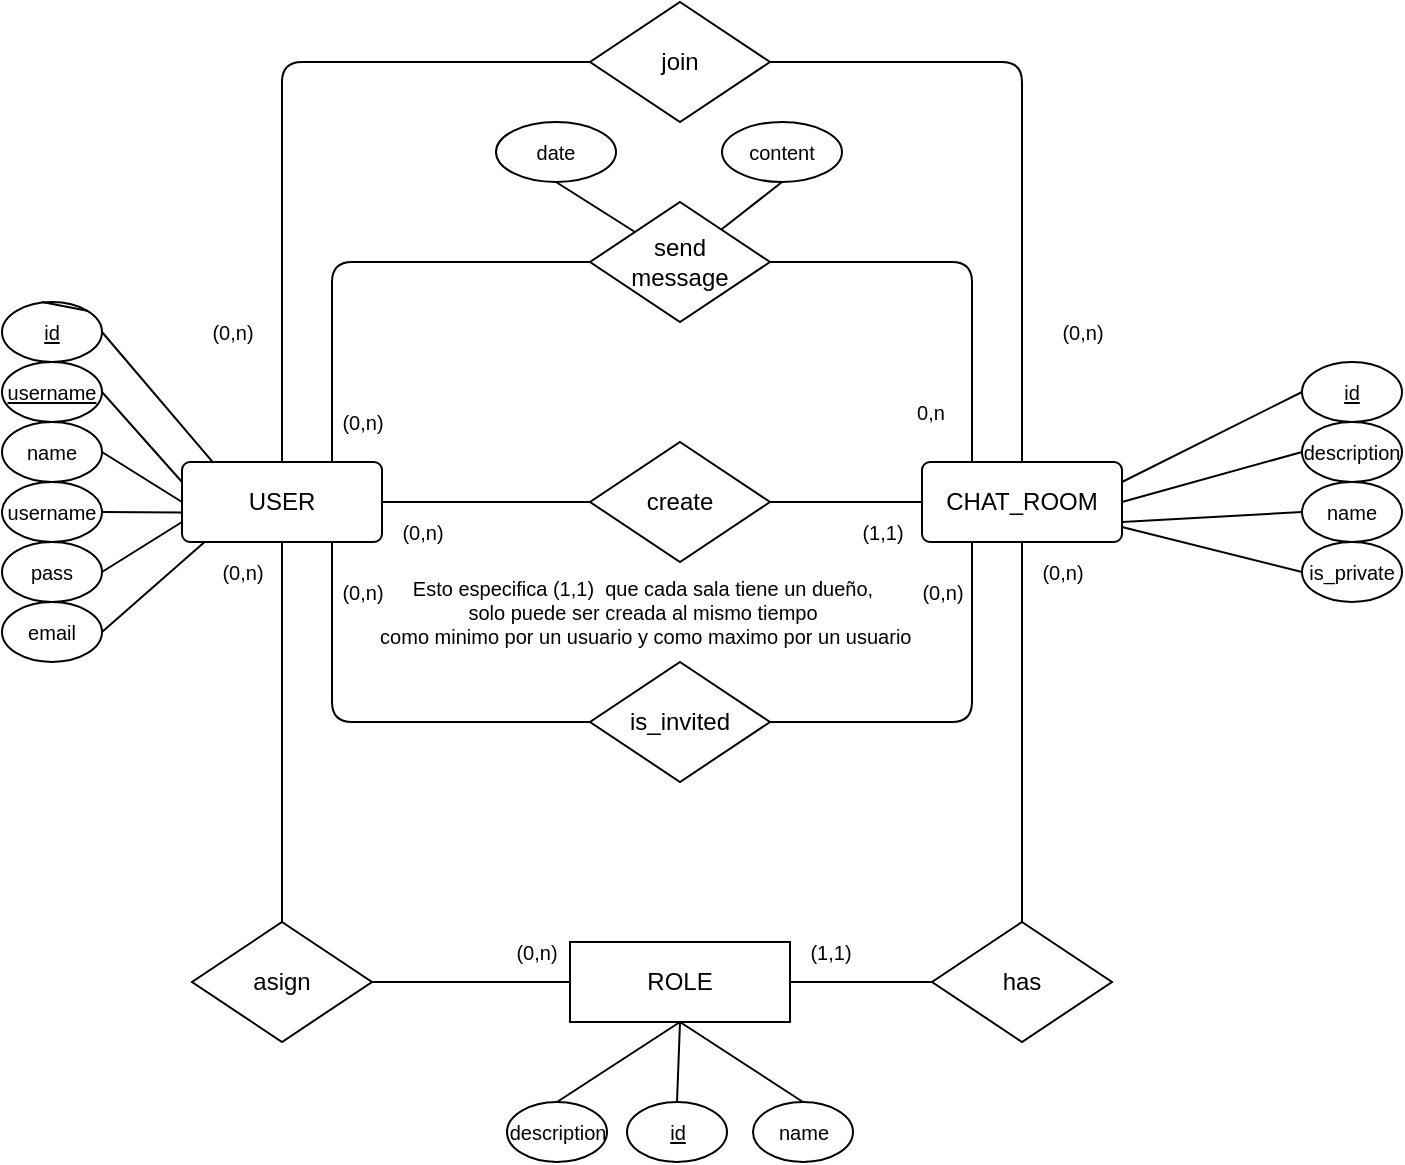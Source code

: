 <mxfile>
    <diagram id="doIxpq9syRnT9q4JML-b" name="Página-1">
        <mxGraphModel dx="1316" dy="1754" grid="1" gridSize="10" guides="1" tooltips="1" connect="1" arrows="1" fold="1" page="1" pageScale="1" pageWidth="827" pageHeight="1169" math="0" shadow="0">
            <root>
                <mxCell id="0"/>
                <mxCell id="1" parent="0"/>
                <mxCell id="9" style="edgeStyle=none;html=1;exitX=0.5;exitY=1;exitDx=0;exitDy=0;entryX=0.5;entryY=0;entryDx=0;entryDy=0;endArrow=none;endFill=0;" edge="1" parent="1" source="2" target="8">
                    <mxGeometry relative="1" as="geometry">
                        <Array as="points">
                            <mxPoint x="170" y="200"/>
                        </Array>
                    </mxGeometry>
                </mxCell>
                <mxCell id="12" style="edgeStyle=none;html=1;exitX=1;exitY=0.5;exitDx=0;exitDy=0;entryX=0;entryY=0.5;entryDx=0;entryDy=0;endArrow=none;endFill=0;" edge="1" parent="1" source="2" target="4">
                    <mxGeometry relative="1" as="geometry"/>
                </mxCell>
                <mxCell id="46" style="edgeStyle=none;html=1;exitX=0.5;exitY=0;exitDx=0;exitDy=0;entryX=0;entryY=0.5;entryDx=0;entryDy=0;fontSize=10;endArrow=none;endFill=0;" edge="1" parent="1" source="2" target="45">
                    <mxGeometry relative="1" as="geometry">
                        <Array as="points">
                            <mxPoint x="170" y="-110"/>
                        </Array>
                    </mxGeometry>
                </mxCell>
                <mxCell id="54" style="edgeStyle=none;html=1;exitX=0.75;exitY=0;exitDx=0;exitDy=0;entryX=0;entryY=0.5;entryDx=0;entryDy=0;fontSize=10;endArrow=none;endFill=0;" edge="1" parent="1" source="2" target="53">
                    <mxGeometry relative="1" as="geometry">
                        <Array as="points">
                            <mxPoint x="195" y="-10"/>
                        </Array>
                    </mxGeometry>
                </mxCell>
                <mxCell id="63" style="edgeStyle=none;html=1;exitX=0.75;exitY=1;exitDx=0;exitDy=0;entryX=0;entryY=0.5;entryDx=0;entryDy=0;fontSize=10;endArrow=none;endFill=0;" edge="1" parent="1" source="2" target="62">
                    <mxGeometry relative="1" as="geometry">
                        <Array as="points">
                            <mxPoint x="195" y="220"/>
                        </Array>
                    </mxGeometry>
                </mxCell>
                <mxCell id="2" value="USER" style="rounded=1;arcSize=10;whiteSpace=wrap;html=1;align=center;" vertex="1" parent="1">
                    <mxGeometry x="120" y="90" width="100" height="40" as="geometry"/>
                </mxCell>
                <mxCell id="43" style="edgeStyle=none;html=1;exitX=0.5;exitY=1;exitDx=0;exitDy=0;entryX=0.5;entryY=0;entryDx=0;entryDy=0;fontSize=10;endArrow=none;endFill=0;" edge="1" parent="1" source="3" target="41">
                    <mxGeometry relative="1" as="geometry"/>
                </mxCell>
                <mxCell id="3" value="CHAT_ROOM" style="rounded=1;arcSize=10;whiteSpace=wrap;html=1;align=center;" vertex="1" parent="1">
                    <mxGeometry x="490" y="90" width="100" height="40" as="geometry"/>
                </mxCell>
                <mxCell id="13" style="edgeStyle=none;html=1;exitX=1;exitY=0.5;exitDx=0;exitDy=0;endArrow=none;endFill=0;" edge="1" parent="1" source="4" target="3">
                    <mxGeometry relative="1" as="geometry"/>
                </mxCell>
                <mxCell id="4" value="create" style="rhombus;whiteSpace=wrap;html=1;" vertex="1" parent="1">
                    <mxGeometry x="324" y="80" width="90" height="60" as="geometry"/>
                </mxCell>
                <mxCell id="19" style="edgeStyle=none;html=1;exitX=1;exitY=0;exitDx=0;exitDy=0;fontSize=10;endArrow=none;endFill=0;" edge="1" parent="1" source="7">
                    <mxGeometry relative="1" as="geometry">
                        <mxPoint x="50" y="10" as="targetPoint"/>
                    </mxGeometry>
                </mxCell>
                <mxCell id="20" style="edgeStyle=none;html=1;exitX=1;exitY=0.5;exitDx=0;exitDy=0;entryX=0.157;entryY=0.011;entryDx=0;entryDy=0;fontSize=10;endArrow=none;endFill=0;entryPerimeter=0;" edge="1" parent="1" source="7" target="2">
                    <mxGeometry relative="1" as="geometry"/>
                </mxCell>
                <mxCell id="7" value="&lt;font style=&quot;font-size: 10px;&quot;&gt;&lt;u&gt;id&lt;/u&gt;&lt;/font&gt;" style="ellipse;whiteSpace=wrap;html=1;align=center;strokeColor=default;fillColor=none;" vertex="1" parent="1">
                    <mxGeometry x="30" y="10" width="50" height="30" as="geometry"/>
                </mxCell>
                <mxCell id="39" style="edgeStyle=none;html=1;exitX=1;exitY=0.5;exitDx=0;exitDy=0;fontSize=10;endArrow=none;endFill=0;" edge="1" parent="1" source="8" target="10">
                    <mxGeometry relative="1" as="geometry"/>
                </mxCell>
                <mxCell id="8" value="asign" style="rhombus;whiteSpace=wrap;html=1;strokeColor=default;fillColor=default;" vertex="1" parent="1">
                    <mxGeometry x="125" y="320" width="90" height="60" as="geometry"/>
                </mxCell>
                <mxCell id="42" style="edgeStyle=none;html=1;exitX=1;exitY=0.5;exitDx=0;exitDy=0;entryX=0;entryY=0.5;entryDx=0;entryDy=0;fontSize=10;endArrow=none;endFill=0;" edge="1" parent="1" source="10" target="41">
                    <mxGeometry relative="1" as="geometry"/>
                </mxCell>
                <mxCell id="10" value="ROLE" style="whiteSpace=wrap;html=1;strokeColor=default;fillColor=default;" vertex="1" parent="1">
                    <mxGeometry x="314" y="330" width="110" height="40" as="geometry"/>
                </mxCell>
                <mxCell id="22" style="edgeStyle=none;html=1;exitX=1;exitY=0.5;exitDx=0;exitDy=0;entryX=0;entryY=0.5;entryDx=0;entryDy=0;fontSize=10;endArrow=none;endFill=0;" edge="1" parent="1" source="14" target="2">
                    <mxGeometry relative="1" as="geometry"/>
                </mxCell>
                <mxCell id="14" value="&lt;font style=&quot;font-size: 10px;&quot;&gt;name&lt;/font&gt;" style="ellipse;whiteSpace=wrap;html=1;align=center;strokeColor=default;fillColor=none;" vertex="1" parent="1">
                    <mxGeometry x="30" y="70" width="50" height="30" as="geometry"/>
                </mxCell>
                <mxCell id="23" style="edgeStyle=none;html=1;exitX=1;exitY=0.5;exitDx=0;exitDy=0;fontSize=10;endArrow=none;endFill=0;" edge="1" parent="1" source="15">
                    <mxGeometry relative="1" as="geometry">
                        <mxPoint x="120" y="115.273" as="targetPoint"/>
                    </mxGeometry>
                </mxCell>
                <mxCell id="15" value="&lt;font style=&quot;font-size: 10px;&quot;&gt;username&lt;/font&gt;" style="ellipse;whiteSpace=wrap;html=1;align=center;strokeColor=default;fillColor=none;" vertex="1" parent="1">
                    <mxGeometry x="30" y="100" width="50" height="30" as="geometry"/>
                </mxCell>
                <mxCell id="24" style="edgeStyle=none;html=1;exitX=1;exitY=0.5;exitDx=0;exitDy=0;fontSize=10;endArrow=none;endFill=0;" edge="1" parent="1" source="16">
                    <mxGeometry relative="1" as="geometry">
                        <mxPoint x="120" y="120" as="targetPoint"/>
                    </mxGeometry>
                </mxCell>
                <mxCell id="16" value="&lt;font style=&quot;font-size: 10px;&quot;&gt;pass&lt;/font&gt;&lt;span style=&quot;color: rgba(0, 0, 0, 0); font-family: monospace; font-size: 0px; text-align: start;&quot;&gt;%3CmxGraphModel%3E%3Croot%3E%3CmxCell%20id%3D%220%22%2F%3E%3CmxCell%20id%3D%221%22%20parent%3D%220%22%2F%3E%3CmxCell%20id%3D%222%22%20value%3D%22%26lt%3Bfont%20style%3D%26quot%3Bfont-size%3A%2010px%3B%26quot%3B%26gt%3Busername%26lt%3B%2Ffont%26gt%3B%22%20style%3D%22ellipse%3BwhiteSpace%3Dwrap%3Bhtml%3D1%3Balign%3Dcenter%3BstrokeColor%3Ddefault%3BfillColor%3Dnone%3B%22%20vertex%3D%221%22%20parent%3D%221%22%3E%3CmxGeometry%20x%3D%2230%22%20y%3D%22100%22%20width%3D%2250%22%20height%3D%2230%22%20as%3D%22geometry%22%2F%3E%3C%2FmxCell%3E%3C%2Froot%3E%3C%2FmxGraphModel%3E&lt;/span&gt;" style="ellipse;whiteSpace=wrap;html=1;align=center;strokeColor=default;fillColor=none;" vertex="1" parent="1">
                    <mxGeometry x="30" y="130" width="50" height="30" as="geometry"/>
                </mxCell>
                <mxCell id="25" style="edgeStyle=none;html=1;exitX=1;exitY=0.5;exitDx=0;exitDy=0;entryX=0.11;entryY=1.007;entryDx=0;entryDy=0;entryPerimeter=0;fontSize=10;endArrow=none;endFill=0;" edge="1" parent="1" source="17" target="2">
                    <mxGeometry relative="1" as="geometry"/>
                </mxCell>
                <mxCell id="17" value="&lt;font style=&quot;font-size: 10px;&quot;&gt;email&lt;/font&gt;" style="ellipse;whiteSpace=wrap;html=1;align=center;strokeColor=default;fillColor=none;" vertex="1" parent="1">
                    <mxGeometry x="30" y="160" width="50" height="30" as="geometry"/>
                </mxCell>
                <mxCell id="21" style="edgeStyle=none;html=1;exitX=1;exitY=0.5;exitDx=0;exitDy=0;entryX=0;entryY=0.25;entryDx=0;entryDy=0;fontSize=10;endArrow=none;endFill=0;" edge="1" parent="1" source="18" target="2">
                    <mxGeometry relative="1" as="geometry"/>
                </mxCell>
                <mxCell id="18" value="&lt;font style=&quot;font-size: 10px;&quot;&gt;&lt;u&gt;username&lt;/u&gt;&lt;/font&gt;" style="ellipse;whiteSpace=wrap;html=1;align=center;strokeColor=default;fillColor=none;" vertex="1" parent="1">
                    <mxGeometry x="30" y="40" width="50" height="30" as="geometry"/>
                </mxCell>
                <mxCell id="32" style="edgeStyle=none;html=1;exitX=0;exitY=0.5;exitDx=0;exitDy=0;entryX=1;entryY=0.5;entryDx=0;entryDy=0;fontSize=10;endArrow=none;endFill=0;" edge="1" parent="1" source="27" target="3">
                    <mxGeometry relative="1" as="geometry"/>
                </mxCell>
                <mxCell id="27" value="&lt;span style=&quot;font-size: 10px;&quot;&gt;description&lt;/span&gt;" style="ellipse;whiteSpace=wrap;html=1;align=center;strokeColor=default;fillColor=none;" vertex="1" parent="1">
                    <mxGeometry x="680" y="70" width="50" height="30" as="geometry"/>
                </mxCell>
                <mxCell id="31" style="edgeStyle=none;html=1;exitX=0;exitY=0.5;exitDx=0;exitDy=0;entryX=1;entryY=0.25;entryDx=0;entryDy=0;fontSize=10;endArrow=none;endFill=0;" edge="1" parent="1" source="28" target="3">
                    <mxGeometry relative="1" as="geometry"/>
                </mxCell>
                <mxCell id="28" value="&lt;span style=&quot;font-size: 10px;&quot;&gt;&lt;u&gt;id&lt;/u&gt;&lt;/span&gt;" style="ellipse;whiteSpace=wrap;html=1;align=center;strokeColor=default;fillColor=none;" vertex="1" parent="1">
                    <mxGeometry x="680" y="40" width="50" height="30" as="geometry"/>
                </mxCell>
                <mxCell id="33" style="edgeStyle=none;html=1;exitX=0;exitY=0.5;exitDx=0;exitDy=0;entryX=1;entryY=0.75;entryDx=0;entryDy=0;fontSize=10;endArrow=none;endFill=0;" edge="1" parent="1" source="29" target="3">
                    <mxGeometry relative="1" as="geometry"/>
                </mxCell>
                <mxCell id="29" value="&lt;span style=&quot;font-size: 10px;&quot;&gt;name&lt;/span&gt;" style="ellipse;whiteSpace=wrap;html=1;align=center;strokeColor=default;fillColor=none;" vertex="1" parent="1">
                    <mxGeometry x="680" y="100" width="50" height="30" as="geometry"/>
                </mxCell>
                <mxCell id="34" style="edgeStyle=none;html=1;exitX=0;exitY=0.5;exitDx=0;exitDy=0;fontSize=10;endArrow=none;endFill=0;" edge="1" parent="1" source="30" target="3">
                    <mxGeometry relative="1" as="geometry"/>
                </mxCell>
                <mxCell id="30" value="&lt;span style=&quot;font-size: 10px;&quot;&gt;is_private&lt;/span&gt;" style="ellipse;whiteSpace=wrap;html=1;align=center;strokeColor=default;fillColor=none;" vertex="1" parent="1">
                    <mxGeometry x="680" y="130" width="50" height="30" as="geometry"/>
                </mxCell>
                <mxCell id="41" value="has" style="rhombus;whiteSpace=wrap;html=1;" vertex="1" parent="1">
                    <mxGeometry x="495" y="320" width="90" height="60" as="geometry"/>
                </mxCell>
                <mxCell id="47" style="edgeStyle=none;html=1;exitX=1;exitY=0.5;exitDx=0;exitDy=0;entryX=0.5;entryY=0;entryDx=0;entryDy=0;fontSize=10;endArrow=none;endFill=0;" edge="1" parent="1" source="45" target="3">
                    <mxGeometry relative="1" as="geometry">
                        <Array as="points">
                            <mxPoint x="540" y="-110"/>
                        </Array>
                    </mxGeometry>
                </mxCell>
                <mxCell id="45" value="join" style="rhombus;whiteSpace=wrap;html=1;" vertex="1" parent="1">
                    <mxGeometry x="324" y="-140" width="90" height="60" as="geometry"/>
                </mxCell>
                <mxCell id="48" value="(0,n)" style="text;html=1;align=center;verticalAlign=middle;resizable=0;points=[];autosize=1;strokeColor=none;fillColor=none;fontSize=10;" vertex="1" parent="1">
                    <mxGeometry x="125" y="10" width="40" height="30" as="geometry"/>
                </mxCell>
                <mxCell id="49" value="(0,n)" style="text;html=1;align=center;verticalAlign=middle;resizable=0;points=[];autosize=1;strokeColor=none;fillColor=none;fontSize=10;" vertex="1" parent="1">
                    <mxGeometry x="550" y="10" width="40" height="30" as="geometry"/>
                </mxCell>
                <mxCell id="50" value="(0,n)" style="text;html=1;align=center;verticalAlign=middle;resizable=0;points=[];autosize=1;strokeColor=none;fillColor=none;fontSize=10;" vertex="1" parent="1">
                    <mxGeometry x="220" y="110" width="40" height="30" as="geometry"/>
                </mxCell>
                <mxCell id="51" value="(1,1)" style="text;html=1;align=center;verticalAlign=middle;resizable=0;points=[];autosize=1;strokeColor=none;fillColor=none;fontSize=10;" vertex="1" parent="1">
                    <mxGeometry x="450" y="110" width="40" height="30" as="geometry"/>
                </mxCell>
                <mxCell id="52" value="Esto especifica (1,1)&amp;nbsp; que cada sala tiene un dueño, &lt;br&gt;solo puede ser creada al mismo tiempo&lt;br&gt;&amp;nbsp;como minimo por un usuario y como maximo por un usuario" style="text;html=1;align=center;verticalAlign=middle;resizable=0;points=[];autosize=1;strokeColor=none;fillColor=none;fontSize=10;" vertex="1" parent="1">
                    <mxGeometry x="205" y="140" width="290" height="50" as="geometry"/>
                </mxCell>
                <mxCell id="55" style="edgeStyle=none;html=1;exitX=1;exitY=0.5;exitDx=0;exitDy=0;entryX=0.25;entryY=0;entryDx=0;entryDy=0;fontSize=10;endArrow=none;endFill=0;" edge="1" parent="1" source="53" target="3">
                    <mxGeometry relative="1" as="geometry">
                        <Array as="points">
                            <mxPoint x="515" y="-10"/>
                        </Array>
                    </mxGeometry>
                </mxCell>
                <mxCell id="53" value="send&lt;br&gt;message" style="rhombus;whiteSpace=wrap;html=1;" vertex="1" parent="1">
                    <mxGeometry x="324" y="-40" width="90" height="60" as="geometry"/>
                </mxCell>
                <mxCell id="56" value="(0,n)" style="text;html=1;align=center;verticalAlign=middle;resizable=0;points=[];autosize=1;strokeColor=none;fillColor=none;fontSize=10;" vertex="1" parent="1">
                    <mxGeometry x="190" y="55" width="40" height="30" as="geometry"/>
                </mxCell>
                <mxCell id="57" value="0,n" style="text;html=1;align=center;verticalAlign=middle;resizable=0;points=[];autosize=1;strokeColor=none;fillColor=none;fontSize=10;" vertex="1" parent="1">
                    <mxGeometry x="474" y="50" width="40" height="30" as="geometry"/>
                </mxCell>
                <mxCell id="61" style="edgeStyle=none;html=1;exitX=0.5;exitY=1;exitDx=0;exitDy=0;fontSize=10;endArrow=none;endFill=0;" edge="1" parent="1" source="58" target="53">
                    <mxGeometry relative="1" as="geometry"/>
                </mxCell>
                <mxCell id="58" value="content&lt;span style=&quot;color: rgba(0, 0, 0, 0); font-family: monospace; font-size: 0px; text-align: start;&quot;&gt;%3CmxGraphModel%3E%3Croot%3E%3CmxCell%20id%3D%220%22%2F%3E%3CmxCell%20id%3D%221%22%20parent%3D%220%22%2F%3E%3CmxCell%20id%3D%222%22%20value%3D%22create%22%20style%3D%22rhombus%3BwhiteSpace%3Dwrap%3Bhtml%3D1%3B%22%20vertex%3D%221%22%20parent%3D%221%22%3E%3CmxGeometry%20x%3D%22324%22%20y%3D%2280%22%20width%3D%2290%22%20height%3D%2260%22%20as%3D%22geometry%22%2F%3E%3C%2FmxCell%3E%3C%2Froot%3E%3C%2FmxGraphModel%3E&lt;/span&gt;" style="ellipse;whiteSpace=wrap;html=1;strokeColor=default;fontSize=10;fillColor=default;" vertex="1" parent="1">
                    <mxGeometry x="390" y="-80" width="60" height="30" as="geometry"/>
                </mxCell>
                <mxCell id="60" style="edgeStyle=none;html=1;exitX=0.5;exitY=1;exitDx=0;exitDy=0;entryX=0;entryY=0;entryDx=0;entryDy=0;fontSize=10;endArrow=none;endFill=0;" edge="1" parent="1" source="59" target="53">
                    <mxGeometry relative="1" as="geometry"/>
                </mxCell>
                <mxCell id="59" value="date" style="ellipse;whiteSpace=wrap;html=1;strokeColor=default;fontSize=10;fillColor=default;" vertex="1" parent="1">
                    <mxGeometry x="277" y="-80" width="60" height="30" as="geometry"/>
                </mxCell>
                <mxCell id="62" value="is_invited" style="rhombus;whiteSpace=wrap;html=1;" vertex="1" parent="1">
                    <mxGeometry x="324" y="190" width="90" height="60" as="geometry"/>
                </mxCell>
                <mxCell id="64" style="edgeStyle=none;html=1;exitX=0.25;exitY=1;exitDx=0;exitDy=0;entryX=1;entryY=0.5;entryDx=0;entryDy=0;fontSize=10;endArrow=none;endFill=0;" edge="1" parent="1" source="3" target="62">
                    <mxGeometry relative="1" as="geometry">
                        <mxPoint x="205" y="140" as="sourcePoint"/>
                        <mxPoint x="334" y="230" as="targetPoint"/>
                        <Array as="points">
                            <mxPoint x="515" y="220"/>
                        </Array>
                    </mxGeometry>
                </mxCell>
                <mxCell id="65" value="(0,n)" style="text;html=1;align=center;verticalAlign=middle;resizable=0;points=[];autosize=1;strokeColor=none;fillColor=none;fontSize=10;" vertex="1" parent="1">
                    <mxGeometry x="190" y="140" width="40" height="30" as="geometry"/>
                </mxCell>
                <mxCell id="66" value="(0,n)" style="text;html=1;align=center;verticalAlign=middle;resizable=0;points=[];autosize=1;strokeColor=none;fillColor=none;fontSize=10;" vertex="1" parent="1">
                    <mxGeometry x="480" y="140" width="40" height="30" as="geometry"/>
                </mxCell>
                <mxCell id="70" style="edgeStyle=none;html=1;exitX=0.5;exitY=0;exitDx=0;exitDy=0;entryX=0.5;entryY=1;entryDx=0;entryDy=0;fontSize=10;endArrow=none;endFill=0;" edge="1" parent="1" source="68" target="10">
                    <mxGeometry relative="1" as="geometry"/>
                </mxCell>
                <mxCell id="68" value="&lt;span style=&quot;font-size: 10px;&quot;&gt;description&lt;/span&gt;" style="ellipse;whiteSpace=wrap;html=1;align=center;strokeColor=default;fillColor=none;" vertex="1" parent="1">
                    <mxGeometry x="282.5" y="410" width="50" height="30" as="geometry"/>
                </mxCell>
                <mxCell id="71" style="edgeStyle=none;html=1;exitX=0.5;exitY=0;exitDx=0;exitDy=0;entryX=0.5;entryY=1;entryDx=0;entryDy=0;fontSize=10;endArrow=none;endFill=0;" edge="1" parent="1" source="69" target="10">
                    <mxGeometry relative="1" as="geometry"/>
                </mxCell>
                <mxCell id="69" value="&lt;span style=&quot;font-size: 10px;&quot;&gt;name&lt;/span&gt;" style="ellipse;whiteSpace=wrap;html=1;align=center;strokeColor=default;fillColor=none;" vertex="1" parent="1">
                    <mxGeometry x="405.5" y="410" width="50" height="30" as="geometry"/>
                </mxCell>
                <mxCell id="72" value="(1,1)" style="text;html=1;align=center;verticalAlign=middle;resizable=0;points=[];autosize=1;strokeColor=none;fillColor=none;fontSize=10;" vertex="1" parent="1">
                    <mxGeometry x="424" y="320" width="40" height="30" as="geometry"/>
                </mxCell>
                <mxCell id="73" value="(0,n)" style="text;html=1;align=center;verticalAlign=middle;resizable=0;points=[];autosize=1;strokeColor=none;fillColor=none;fontSize=10;" vertex="1" parent="1">
                    <mxGeometry x="540" y="130" width="40" height="30" as="geometry"/>
                </mxCell>
                <mxCell id="74" value="(0,n)" style="text;html=1;align=center;verticalAlign=middle;resizable=0;points=[];autosize=1;strokeColor=none;fillColor=none;fontSize=10;" vertex="1" parent="1">
                    <mxGeometry x="130" y="130" width="40" height="30" as="geometry"/>
                </mxCell>
                <mxCell id="75" value="(0,n)" style="text;html=1;align=center;verticalAlign=middle;resizable=0;points=[];autosize=1;strokeColor=none;fillColor=none;fontSize=10;" vertex="1" parent="1">
                    <mxGeometry x="277" y="320" width="40" height="30" as="geometry"/>
                </mxCell>
                <mxCell id="77" style="edgeStyle=none;html=1;exitX=0.5;exitY=0;exitDx=0;exitDy=0;entryX=0.5;entryY=1;entryDx=0;entryDy=0;fontSize=10;endArrow=none;endFill=0;" edge="1" parent="1" source="76" target="10">
                    <mxGeometry relative="1" as="geometry"/>
                </mxCell>
                <mxCell id="76" value="&lt;span style=&quot;font-size: 10px;&quot;&gt;&lt;u&gt;id&lt;/u&gt;&lt;/span&gt;" style="ellipse;whiteSpace=wrap;html=1;align=center;strokeColor=default;fillColor=none;" vertex="1" parent="1">
                    <mxGeometry x="342.5" y="410" width="50" height="30" as="geometry"/>
                </mxCell>
            </root>
        </mxGraphModel>
    </diagram>
</mxfile>
